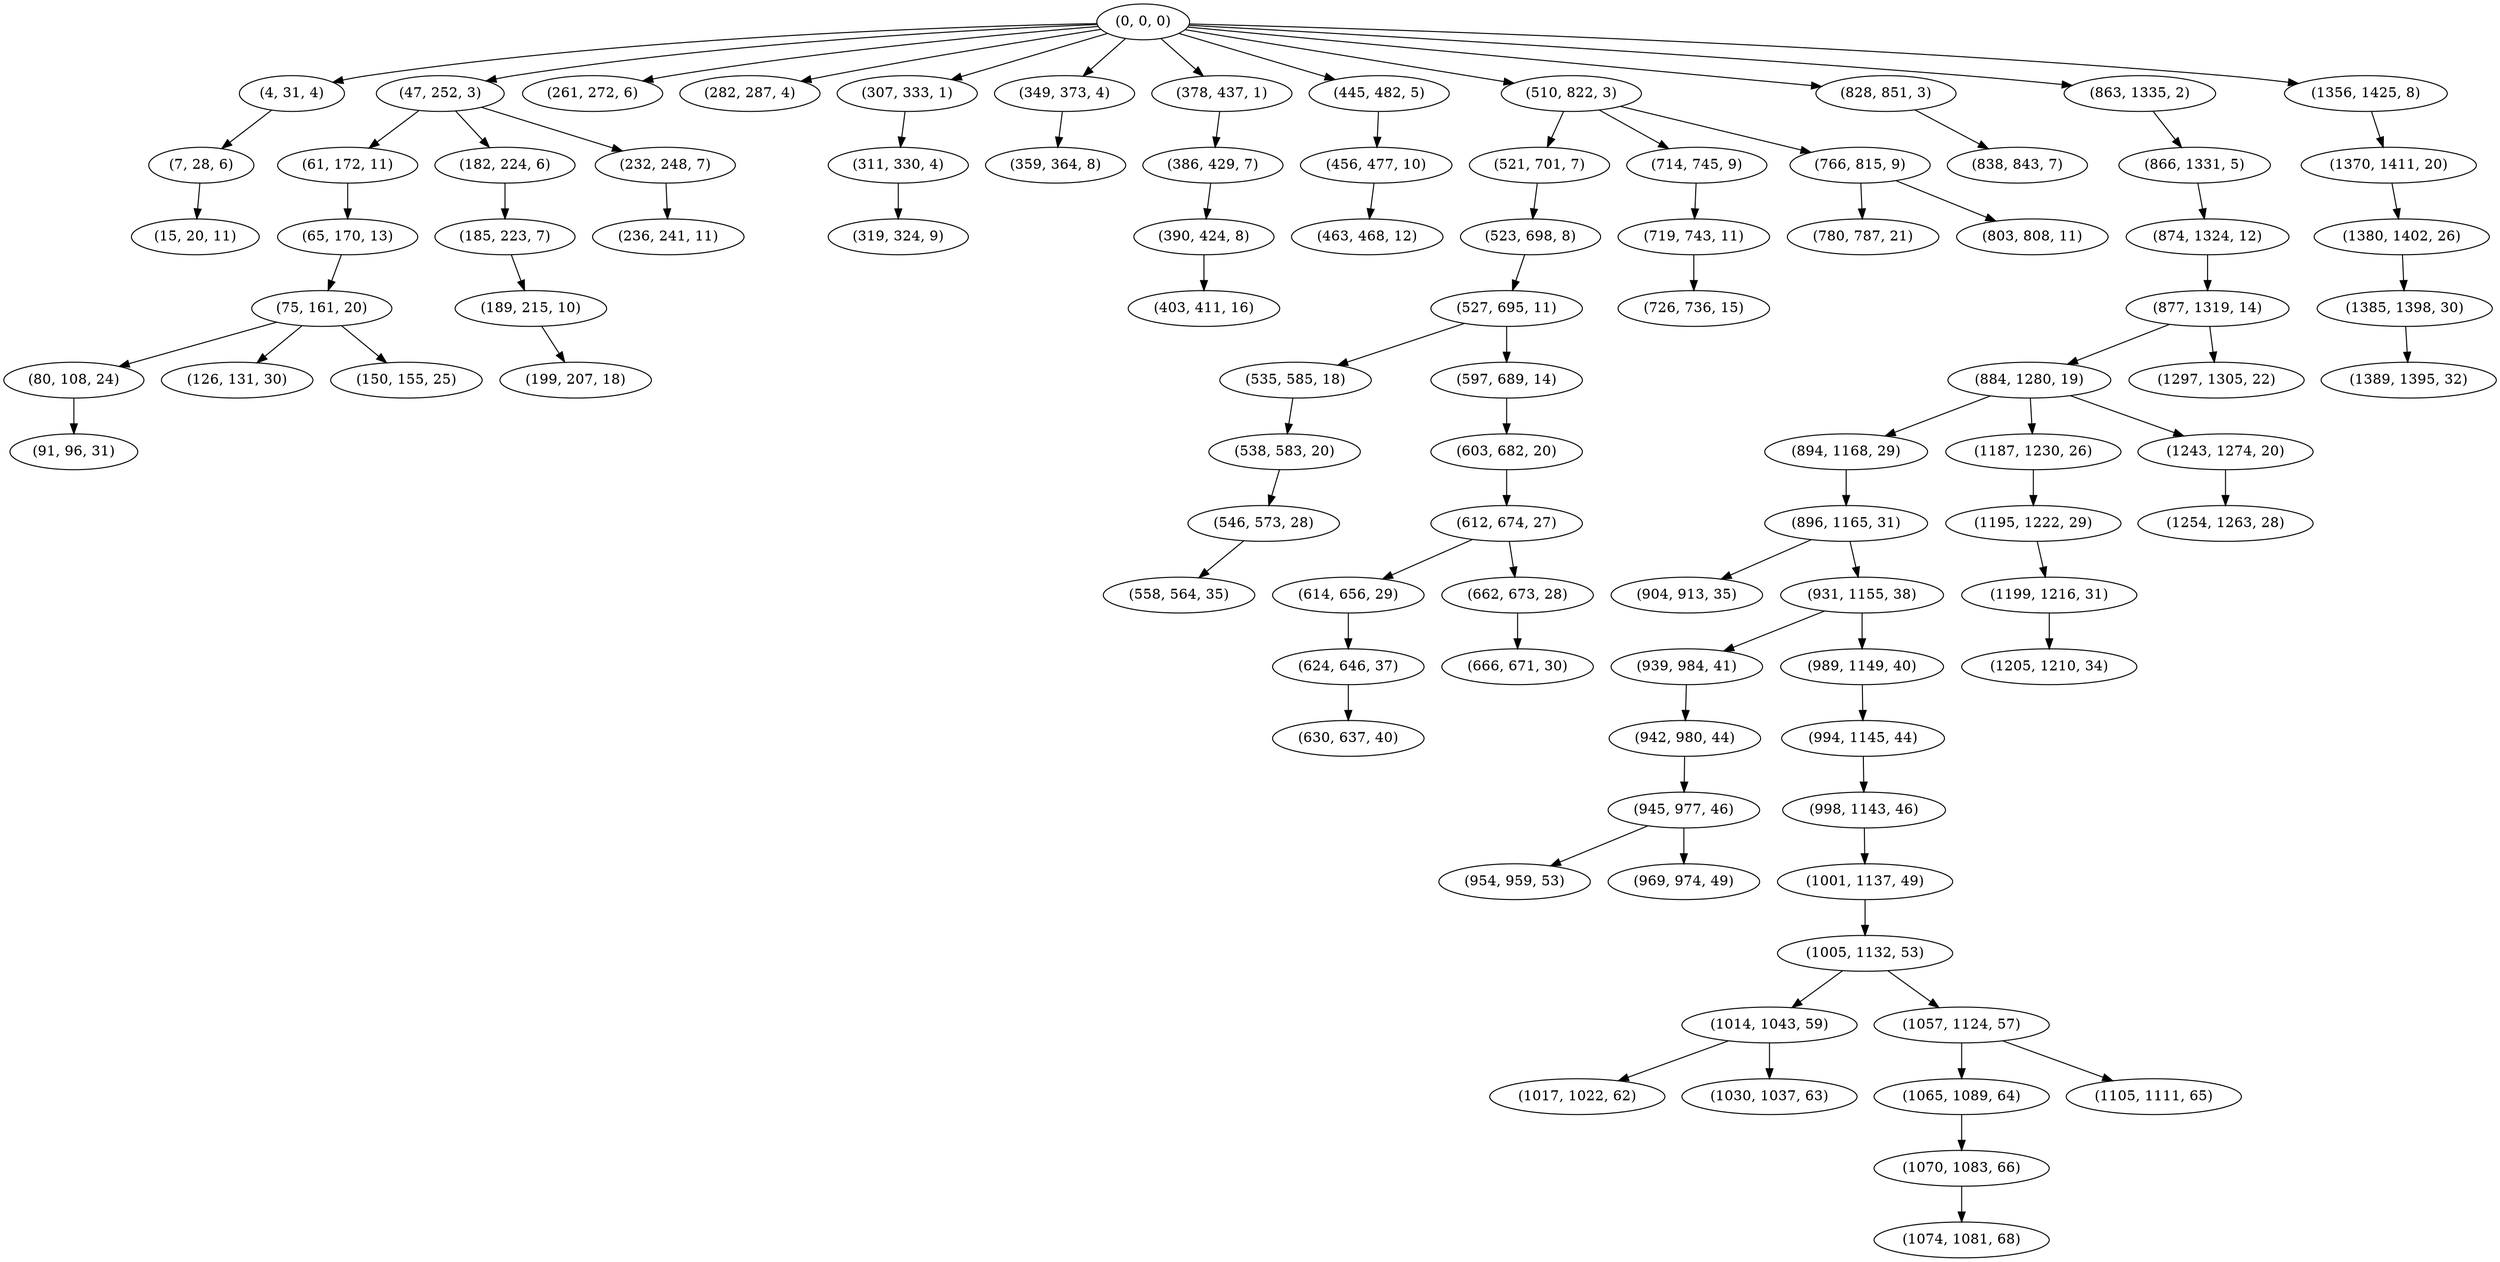 digraph tree {
    "(0, 0, 0)";
    "(4, 31, 4)";
    "(7, 28, 6)";
    "(15, 20, 11)";
    "(47, 252, 3)";
    "(61, 172, 11)";
    "(65, 170, 13)";
    "(75, 161, 20)";
    "(80, 108, 24)";
    "(91, 96, 31)";
    "(126, 131, 30)";
    "(150, 155, 25)";
    "(182, 224, 6)";
    "(185, 223, 7)";
    "(189, 215, 10)";
    "(199, 207, 18)";
    "(232, 248, 7)";
    "(236, 241, 11)";
    "(261, 272, 6)";
    "(282, 287, 4)";
    "(307, 333, 1)";
    "(311, 330, 4)";
    "(319, 324, 9)";
    "(349, 373, 4)";
    "(359, 364, 8)";
    "(378, 437, 1)";
    "(386, 429, 7)";
    "(390, 424, 8)";
    "(403, 411, 16)";
    "(445, 482, 5)";
    "(456, 477, 10)";
    "(463, 468, 12)";
    "(510, 822, 3)";
    "(521, 701, 7)";
    "(523, 698, 8)";
    "(527, 695, 11)";
    "(535, 585, 18)";
    "(538, 583, 20)";
    "(546, 573, 28)";
    "(558, 564, 35)";
    "(597, 689, 14)";
    "(603, 682, 20)";
    "(612, 674, 27)";
    "(614, 656, 29)";
    "(624, 646, 37)";
    "(630, 637, 40)";
    "(662, 673, 28)";
    "(666, 671, 30)";
    "(714, 745, 9)";
    "(719, 743, 11)";
    "(726, 736, 15)";
    "(766, 815, 9)";
    "(780, 787, 21)";
    "(803, 808, 11)";
    "(828, 851, 3)";
    "(838, 843, 7)";
    "(863, 1335, 2)";
    "(866, 1331, 5)";
    "(874, 1324, 12)";
    "(877, 1319, 14)";
    "(884, 1280, 19)";
    "(894, 1168, 29)";
    "(896, 1165, 31)";
    "(904, 913, 35)";
    "(931, 1155, 38)";
    "(939, 984, 41)";
    "(942, 980, 44)";
    "(945, 977, 46)";
    "(954, 959, 53)";
    "(969, 974, 49)";
    "(989, 1149, 40)";
    "(994, 1145, 44)";
    "(998, 1143, 46)";
    "(1001, 1137, 49)";
    "(1005, 1132, 53)";
    "(1014, 1043, 59)";
    "(1017, 1022, 62)";
    "(1030, 1037, 63)";
    "(1057, 1124, 57)";
    "(1065, 1089, 64)";
    "(1070, 1083, 66)";
    "(1074, 1081, 68)";
    "(1105, 1111, 65)";
    "(1187, 1230, 26)";
    "(1195, 1222, 29)";
    "(1199, 1216, 31)";
    "(1205, 1210, 34)";
    "(1243, 1274, 20)";
    "(1254, 1263, 28)";
    "(1297, 1305, 22)";
    "(1356, 1425, 8)";
    "(1370, 1411, 20)";
    "(1380, 1402, 26)";
    "(1385, 1398, 30)";
    "(1389, 1395, 32)";
    "(0, 0, 0)" -> "(4, 31, 4)";
    "(0, 0, 0)" -> "(47, 252, 3)";
    "(0, 0, 0)" -> "(261, 272, 6)";
    "(0, 0, 0)" -> "(282, 287, 4)";
    "(0, 0, 0)" -> "(307, 333, 1)";
    "(0, 0, 0)" -> "(349, 373, 4)";
    "(0, 0, 0)" -> "(378, 437, 1)";
    "(0, 0, 0)" -> "(445, 482, 5)";
    "(0, 0, 0)" -> "(510, 822, 3)";
    "(0, 0, 0)" -> "(828, 851, 3)";
    "(0, 0, 0)" -> "(863, 1335, 2)";
    "(0, 0, 0)" -> "(1356, 1425, 8)";
    "(4, 31, 4)" -> "(7, 28, 6)";
    "(7, 28, 6)" -> "(15, 20, 11)";
    "(47, 252, 3)" -> "(61, 172, 11)";
    "(47, 252, 3)" -> "(182, 224, 6)";
    "(47, 252, 3)" -> "(232, 248, 7)";
    "(61, 172, 11)" -> "(65, 170, 13)";
    "(65, 170, 13)" -> "(75, 161, 20)";
    "(75, 161, 20)" -> "(80, 108, 24)";
    "(75, 161, 20)" -> "(126, 131, 30)";
    "(75, 161, 20)" -> "(150, 155, 25)";
    "(80, 108, 24)" -> "(91, 96, 31)";
    "(182, 224, 6)" -> "(185, 223, 7)";
    "(185, 223, 7)" -> "(189, 215, 10)";
    "(189, 215, 10)" -> "(199, 207, 18)";
    "(232, 248, 7)" -> "(236, 241, 11)";
    "(307, 333, 1)" -> "(311, 330, 4)";
    "(311, 330, 4)" -> "(319, 324, 9)";
    "(349, 373, 4)" -> "(359, 364, 8)";
    "(378, 437, 1)" -> "(386, 429, 7)";
    "(386, 429, 7)" -> "(390, 424, 8)";
    "(390, 424, 8)" -> "(403, 411, 16)";
    "(445, 482, 5)" -> "(456, 477, 10)";
    "(456, 477, 10)" -> "(463, 468, 12)";
    "(510, 822, 3)" -> "(521, 701, 7)";
    "(510, 822, 3)" -> "(714, 745, 9)";
    "(510, 822, 3)" -> "(766, 815, 9)";
    "(521, 701, 7)" -> "(523, 698, 8)";
    "(523, 698, 8)" -> "(527, 695, 11)";
    "(527, 695, 11)" -> "(535, 585, 18)";
    "(527, 695, 11)" -> "(597, 689, 14)";
    "(535, 585, 18)" -> "(538, 583, 20)";
    "(538, 583, 20)" -> "(546, 573, 28)";
    "(546, 573, 28)" -> "(558, 564, 35)";
    "(597, 689, 14)" -> "(603, 682, 20)";
    "(603, 682, 20)" -> "(612, 674, 27)";
    "(612, 674, 27)" -> "(614, 656, 29)";
    "(612, 674, 27)" -> "(662, 673, 28)";
    "(614, 656, 29)" -> "(624, 646, 37)";
    "(624, 646, 37)" -> "(630, 637, 40)";
    "(662, 673, 28)" -> "(666, 671, 30)";
    "(714, 745, 9)" -> "(719, 743, 11)";
    "(719, 743, 11)" -> "(726, 736, 15)";
    "(766, 815, 9)" -> "(780, 787, 21)";
    "(766, 815, 9)" -> "(803, 808, 11)";
    "(828, 851, 3)" -> "(838, 843, 7)";
    "(863, 1335, 2)" -> "(866, 1331, 5)";
    "(866, 1331, 5)" -> "(874, 1324, 12)";
    "(874, 1324, 12)" -> "(877, 1319, 14)";
    "(877, 1319, 14)" -> "(884, 1280, 19)";
    "(877, 1319, 14)" -> "(1297, 1305, 22)";
    "(884, 1280, 19)" -> "(894, 1168, 29)";
    "(884, 1280, 19)" -> "(1187, 1230, 26)";
    "(884, 1280, 19)" -> "(1243, 1274, 20)";
    "(894, 1168, 29)" -> "(896, 1165, 31)";
    "(896, 1165, 31)" -> "(904, 913, 35)";
    "(896, 1165, 31)" -> "(931, 1155, 38)";
    "(931, 1155, 38)" -> "(939, 984, 41)";
    "(931, 1155, 38)" -> "(989, 1149, 40)";
    "(939, 984, 41)" -> "(942, 980, 44)";
    "(942, 980, 44)" -> "(945, 977, 46)";
    "(945, 977, 46)" -> "(954, 959, 53)";
    "(945, 977, 46)" -> "(969, 974, 49)";
    "(989, 1149, 40)" -> "(994, 1145, 44)";
    "(994, 1145, 44)" -> "(998, 1143, 46)";
    "(998, 1143, 46)" -> "(1001, 1137, 49)";
    "(1001, 1137, 49)" -> "(1005, 1132, 53)";
    "(1005, 1132, 53)" -> "(1014, 1043, 59)";
    "(1005, 1132, 53)" -> "(1057, 1124, 57)";
    "(1014, 1043, 59)" -> "(1017, 1022, 62)";
    "(1014, 1043, 59)" -> "(1030, 1037, 63)";
    "(1057, 1124, 57)" -> "(1065, 1089, 64)";
    "(1057, 1124, 57)" -> "(1105, 1111, 65)";
    "(1065, 1089, 64)" -> "(1070, 1083, 66)";
    "(1070, 1083, 66)" -> "(1074, 1081, 68)";
    "(1187, 1230, 26)" -> "(1195, 1222, 29)";
    "(1195, 1222, 29)" -> "(1199, 1216, 31)";
    "(1199, 1216, 31)" -> "(1205, 1210, 34)";
    "(1243, 1274, 20)" -> "(1254, 1263, 28)";
    "(1356, 1425, 8)" -> "(1370, 1411, 20)";
    "(1370, 1411, 20)" -> "(1380, 1402, 26)";
    "(1380, 1402, 26)" -> "(1385, 1398, 30)";
    "(1385, 1398, 30)" -> "(1389, 1395, 32)";
}
